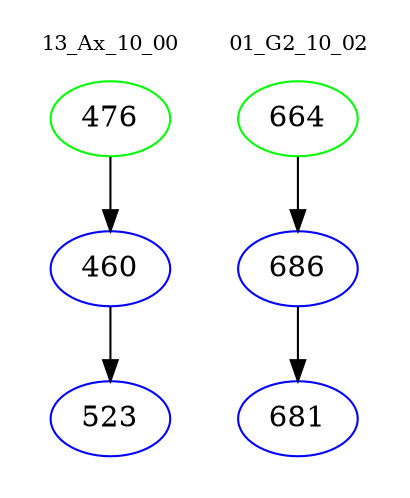 digraph{
subgraph cluster_0 {
color = white
label = "13_Ax_10_00";
fontsize=10;
T0_476 [label="476", color="green"]
T0_476 -> T0_460 [color="black"]
T0_460 [label="460", color="blue"]
T0_460 -> T0_523 [color="black"]
T0_523 [label="523", color="blue"]
}
subgraph cluster_1 {
color = white
label = "01_G2_10_02";
fontsize=10;
T1_664 [label="664", color="green"]
T1_664 -> T1_686 [color="black"]
T1_686 [label="686", color="blue"]
T1_686 -> T1_681 [color="black"]
T1_681 [label="681", color="blue"]
}
}
